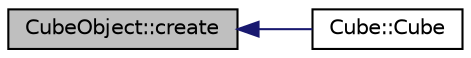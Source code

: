 digraph "CubeObject::create"
{
  edge [fontname="Helvetica",fontsize="10",labelfontname="Helvetica",labelfontsize="10"];
  node [fontname="Helvetica",fontsize="10",shape=record];
  rankdir="LR";
  Node1 [label="CubeObject::create",height=0.2,width=0.4,color="black", fillcolor="grey75", style="filled" fontcolor="black"];
  Node1 -> Node2 [dir="back",color="midnightblue",fontsize="10",style="solid",fontname="Helvetica"];
  Node2 [label="Cube::Cube",height=0.2,width=0.4,color="black", fillcolor="white", style="filled",URL="$classCube.html#a06f3d86fb63e3aad08623610aa3c17b4",tooltip="Default constructor."];
}
